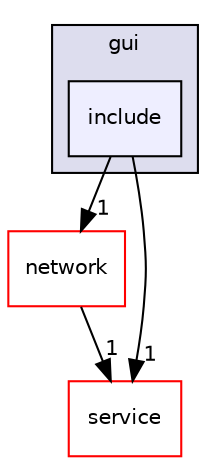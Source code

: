 digraph "/home/boa/CLionProjects/my/QNetworkCalculator/gui/include" {
  bgcolor=transparent;
  compound=true
  node [ fontsize="10", fontname="Helvetica"];
  edge [ labelfontsize="10", labelfontname="Helvetica"];
  subgraph clusterdir_11bc0974ce736ce9a6fadebbeb7a8314 {
    graph [ bgcolor="#ddddee", pencolor="black", label="gui" fontname="Helvetica", fontsize="10", URL="dir_11bc0974ce736ce9a6fadebbeb7a8314.html"]
  dir_0bf746f78b41ad2d950165f57c7aa05a [shape=box, label="include", style="filled", fillcolor="#eeeeff", pencolor="black", URL="dir_0bf746f78b41ad2d950165f57c7aa05a.html"];
  }
  dir_c901c14b65aa229498a52b725b3d4a2c [shape=box label="network" color="red" URL="dir_c901c14b65aa229498a52b725b3d4a2c.html"];
  dir_285b4baccdb4ea5626083318817dbf24 [shape=box label="service" color="red" URL="dir_285b4baccdb4ea5626083318817dbf24.html"];
  dir_0bf746f78b41ad2d950165f57c7aa05a->dir_c901c14b65aa229498a52b725b3d4a2c [headlabel="1", labeldistance=1.5 headhref="dir_000007_000009.html"];
  dir_0bf746f78b41ad2d950165f57c7aa05a->dir_285b4baccdb4ea5626083318817dbf24 [headlabel="1", labeldistance=1.5 headhref="dir_000007_000012.html"];
  dir_c901c14b65aa229498a52b725b3d4a2c->dir_285b4baccdb4ea5626083318817dbf24 [headlabel="1", labeldistance=1.5 headhref="dir_000009_000012.html"];
}

